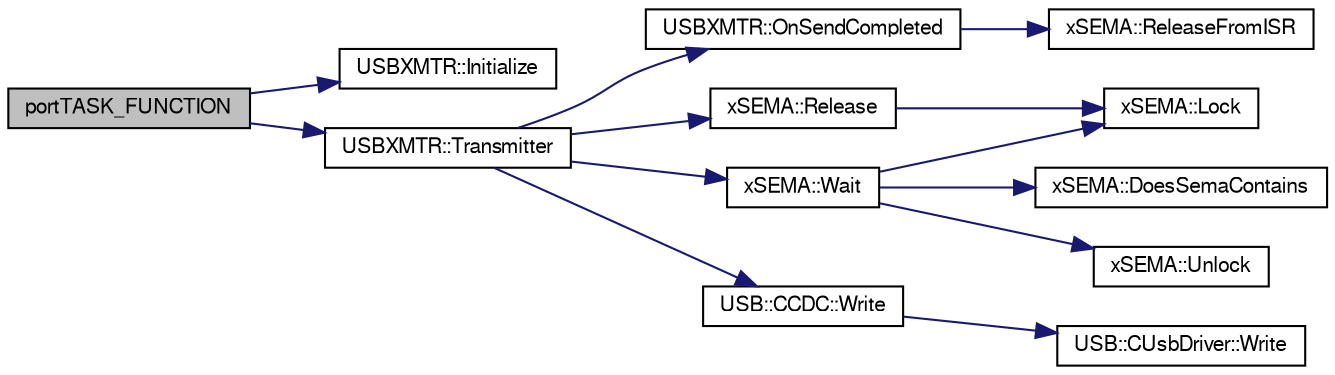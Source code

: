 digraph G
{
  bgcolor="transparent";
  edge [fontname="FreeSans",fontsize=10,labelfontname="FreeSans",labelfontsize=10];
  node [fontname="FreeSans",fontsize=10,shape=record];
  rankdir=LR;
  Node1 [label="portTASK_FUNCTION",height=0.2,width=0.4,color="black", fillcolor="grey75", style="filled" fontcolor="black"];
  Node1 -> Node2 [color="midnightblue",fontsize=10,style="solid",fontname="FreeSans"];
  Node2 [label="USBXMTR::Initialize",height=0.2,width=0.4,color="black",URL="$class_u_s_b_x_m_t_r.html#5b3288a40b83cc95885029c3401581db"];
  Node1 -> Node3 [color="midnightblue",fontsize=10,style="solid",fontname="FreeSans"];
  Node3 [label="USBXMTR::Transmitter",height=0.2,width=0.4,color="black",URL="$class_u_s_b_x_m_t_r.html#3bf2078741857a3f8d71871b8eda79fd"];
  Node3 -> Node4 [color="midnightblue",fontsize=10,style="solid",fontname="FreeSans"];
  Node4 [label="USBXMTR::OnSendCompleted",height=0.2,width=0.4,color="black",URL="$class_u_s_b_x_m_t_r.html#0f021ea11f20d04321548526f2313291"];
  Node4 -> Node5 [color="midnightblue",fontsize=10,style="solid",fontname="FreeSans"];
  Node5 [label="xSEMA::ReleaseFromISR",height=0.2,width=0.4,color="black",URL="$classx_s_e_m_a.html#138c0f59a8444912bb8d1c083bad64ed"];
  Node3 -> Node6 [color="midnightblue",fontsize=10,style="solid",fontname="FreeSans"];
  Node6 [label="xSEMA::Release",height=0.2,width=0.4,color="black",URL="$classx_s_e_m_a.html#21e114e5918da00fc1d5ce9b285f5e2b"];
  Node6 -> Node7 [color="midnightblue",fontsize=10,style="solid",fontname="FreeSans"];
  Node7 [label="xSEMA::Lock",height=0.2,width=0.4,color="black",URL="$classx_s_e_m_a.html#f672373f4e74bc17689036721587a6f1"];
  Node3 -> Node8 [color="midnightblue",fontsize=10,style="solid",fontname="FreeSans"];
  Node8 [label="xSEMA::Wait",height=0.2,width=0.4,color="black",URL="$classx_s_e_m_a.html#d398bc33f1c28f28c33ce1796b0e4ca7"];
  Node8 -> Node9 [color="midnightblue",fontsize=10,style="solid",fontname="FreeSans"];
  Node9 [label="xSEMA::DoesSemaContains",height=0.2,width=0.4,color="black",URL="$classx_s_e_m_a.html#b04acaa143ecfad200784197b075a8a8"];
  Node8 -> Node7 [color="midnightblue",fontsize=10,style="solid",fontname="FreeSans"];
  Node8 -> Node10 [color="midnightblue",fontsize=10,style="solid",fontname="FreeSans"];
  Node10 [label="xSEMA::Unlock",height=0.2,width=0.4,color="black",URL="$classx_s_e_m_a.html#b2457b1a08f5ef2bc40524d0e2c306bc"];
  Node3 -> Node11 [color="midnightblue",fontsize=10,style="solid",fontname="FreeSans"];
  Node11 [label="USB::CCDC::Write",height=0.2,width=0.4,color="black",URL="$class_u_s_b_1_1_c_c_d_c.html#b4eea6b6c94feef3eca0d989b05c6739",tooltip="Sends data through the Data IN endpoint."];
  Node11 -> Node12 [color="midnightblue",fontsize=10,style="solid",fontname="FreeSans"];
  Node12 [label="USB::CUsbDriver::Write",height=0.2,width=0.4,color="black",URL="$class_u_s_b_1_1_c_usb_driver.html#4e5d4071c6c408307960ddd082ee7936",tooltip="Sends data through an USB endpoint."];
}
